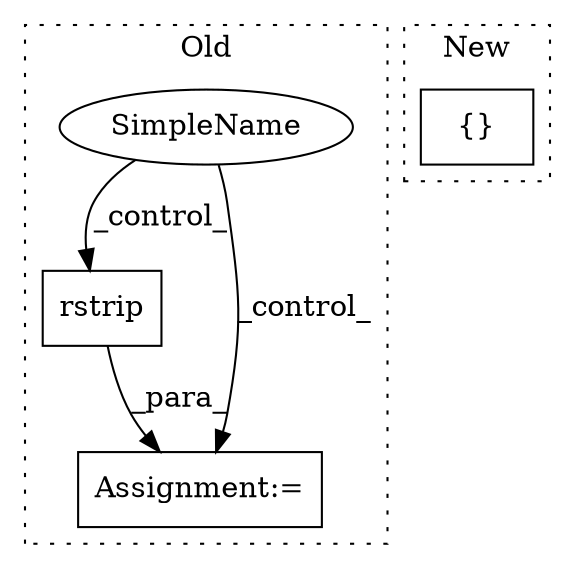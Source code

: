 digraph G {
subgraph cluster0 {
1 [label="rstrip" a="32" s="1156,1167" l="7,1" shape="box"];
3 [label="Assignment:=" a="7" s="1137" l="14" shape="box"];
4 [label="SimpleName" a="42" s="" l="" shape="ellipse"];
label = "Old";
style="dotted";
}
subgraph cluster1 {
2 [label="{}" a="4" s="1205" l="2" shape="box"];
label = "New";
style="dotted";
}
1 -> 3 [label="_para_"];
4 -> 3 [label="_control_"];
4 -> 1 [label="_control_"];
}